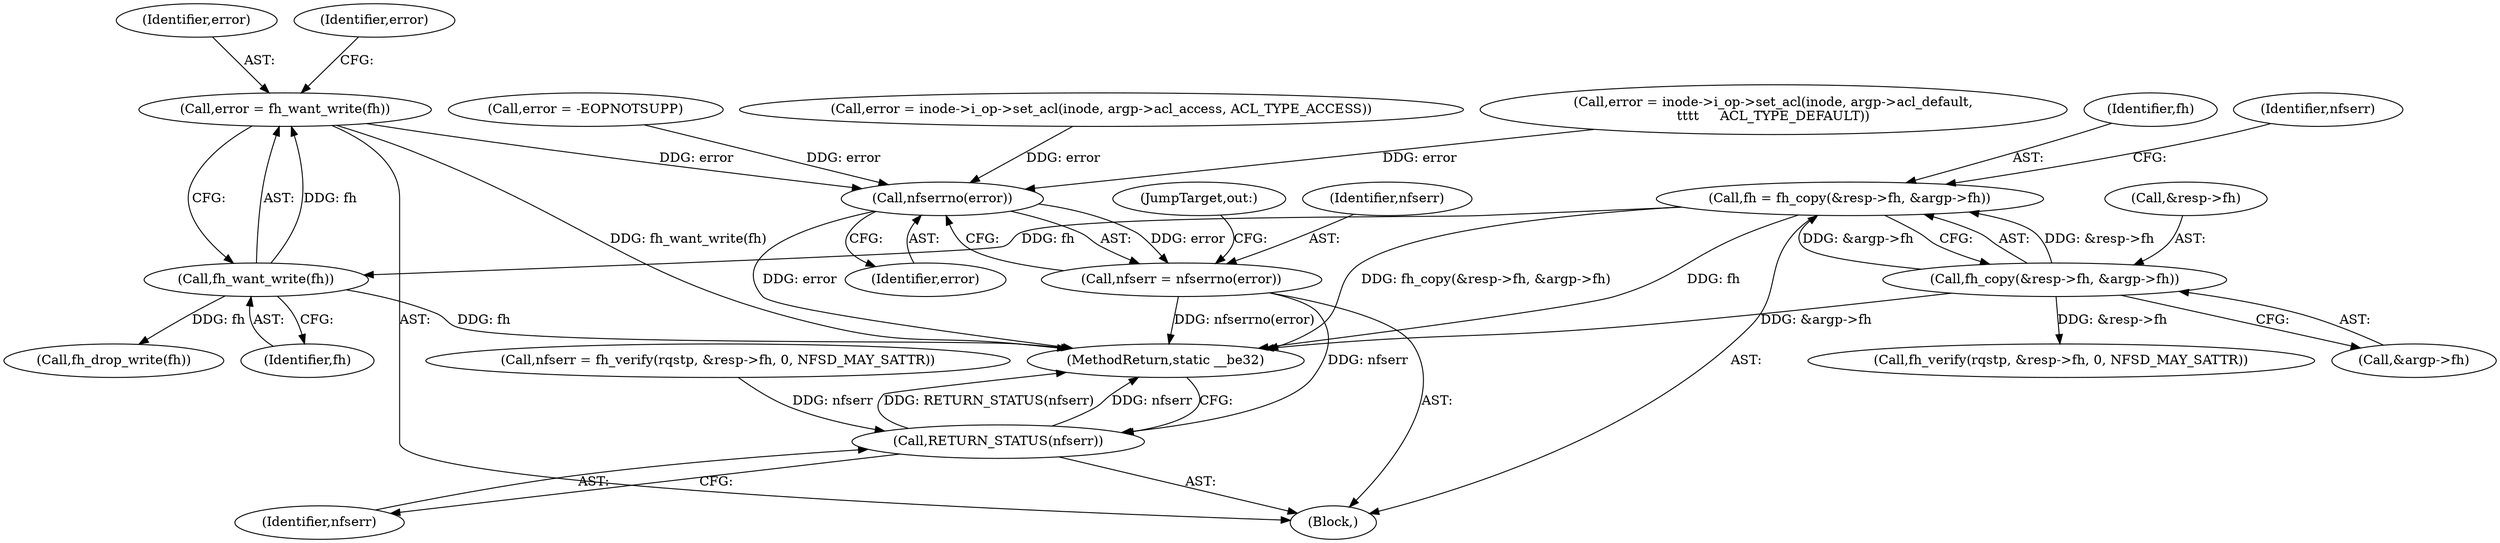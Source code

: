 digraph "0_linux_999653786df6954a31044528ac3f7a5dadca08f4_0@API" {
"1000160" [label="(Call,error = fh_want_write(fh))"];
"1000162" [label="(Call,fh_want_write(fh))"];
"1000113" [label="(Call,fh = fh_copy(&resp->fh, &argp->fh))"];
"1000115" [label="(Call,fh_copy(&resp->fh, &argp->fh))"];
"1000192" [label="(Call,nfserrno(error))"];
"1000190" [label="(Call,nfserr = nfserrno(error))"];
"1000203" [label="(Call,RETURN_STATUS(nfserr))"];
"1000160" [label="(Call,error = fh_want_write(fh))"];
"1000193" [label="(Identifier,error)"];
"1000204" [label="(Identifier,nfserr)"];
"1000126" [label="(Call,fh_verify(rqstp, &resp->fh, 0, NFSD_MAY_SATTR))"];
"1000187" [label="(Call,fh_drop_write(fh))"];
"1000124" [label="(Call,nfserr = fh_verify(rqstp, &resp->fh, 0, NFSD_MAY_SATTR))"];
"1000114" [label="(Identifier,fh)"];
"1000113" [label="(Call,fh = fh_copy(&resp->fh, &argp->fh))"];
"1000178" [label="(Call,error = inode->i_op->set_acl(inode, argp->acl_default,\n\t\t\t\t     ACL_TYPE_DEFAULT))"];
"1000105" [label="(Block,)"];
"1000115" [label="(Call,fh_copy(&resp->fh, &argp->fh))"];
"1000162" [label="(Call,fh_want_write(fh))"];
"1000116" [label="(Call,&resp->fh)"];
"1000194" [label="(JumpTarget,out:)"];
"1000161" [label="(Identifier,error)"];
"1000205" [label="(MethodReturn,static __be32)"];
"1000120" [label="(Call,&argp->fh)"];
"1000163" [label="(Identifier,fh)"];
"1000155" [label="(Call,error = -EOPNOTSUPP)"];
"1000203" [label="(Call,RETURN_STATUS(nfserr))"];
"1000167" [label="(Call,error = inode->i_op->set_acl(inode, argp->acl_access, ACL_TYPE_ACCESS))"];
"1000165" [label="(Identifier,error)"];
"1000125" [label="(Identifier,nfserr)"];
"1000191" [label="(Identifier,nfserr)"];
"1000190" [label="(Call,nfserr = nfserrno(error))"];
"1000192" [label="(Call,nfserrno(error))"];
"1000160" -> "1000105"  [label="AST: "];
"1000160" -> "1000162"  [label="CFG: "];
"1000161" -> "1000160"  [label="AST: "];
"1000162" -> "1000160"  [label="AST: "];
"1000165" -> "1000160"  [label="CFG: "];
"1000160" -> "1000205"  [label="DDG: fh_want_write(fh)"];
"1000162" -> "1000160"  [label="DDG: fh"];
"1000160" -> "1000192"  [label="DDG: error"];
"1000162" -> "1000163"  [label="CFG: "];
"1000163" -> "1000162"  [label="AST: "];
"1000162" -> "1000205"  [label="DDG: fh"];
"1000113" -> "1000162"  [label="DDG: fh"];
"1000162" -> "1000187"  [label="DDG: fh"];
"1000113" -> "1000105"  [label="AST: "];
"1000113" -> "1000115"  [label="CFG: "];
"1000114" -> "1000113"  [label="AST: "];
"1000115" -> "1000113"  [label="AST: "];
"1000125" -> "1000113"  [label="CFG: "];
"1000113" -> "1000205"  [label="DDG: fh"];
"1000113" -> "1000205"  [label="DDG: fh_copy(&resp->fh, &argp->fh)"];
"1000115" -> "1000113"  [label="DDG: &resp->fh"];
"1000115" -> "1000113"  [label="DDG: &argp->fh"];
"1000115" -> "1000120"  [label="CFG: "];
"1000116" -> "1000115"  [label="AST: "];
"1000120" -> "1000115"  [label="AST: "];
"1000115" -> "1000205"  [label="DDG: &argp->fh"];
"1000115" -> "1000126"  [label="DDG: &resp->fh"];
"1000192" -> "1000190"  [label="AST: "];
"1000192" -> "1000193"  [label="CFG: "];
"1000193" -> "1000192"  [label="AST: "];
"1000190" -> "1000192"  [label="CFG: "];
"1000192" -> "1000205"  [label="DDG: error"];
"1000192" -> "1000190"  [label="DDG: error"];
"1000167" -> "1000192"  [label="DDG: error"];
"1000178" -> "1000192"  [label="DDG: error"];
"1000155" -> "1000192"  [label="DDG: error"];
"1000190" -> "1000105"  [label="AST: "];
"1000191" -> "1000190"  [label="AST: "];
"1000194" -> "1000190"  [label="CFG: "];
"1000190" -> "1000205"  [label="DDG: nfserrno(error)"];
"1000190" -> "1000203"  [label="DDG: nfserr"];
"1000203" -> "1000105"  [label="AST: "];
"1000203" -> "1000204"  [label="CFG: "];
"1000204" -> "1000203"  [label="AST: "];
"1000205" -> "1000203"  [label="CFG: "];
"1000203" -> "1000205"  [label="DDG: RETURN_STATUS(nfserr)"];
"1000203" -> "1000205"  [label="DDG: nfserr"];
"1000124" -> "1000203"  [label="DDG: nfserr"];
}
